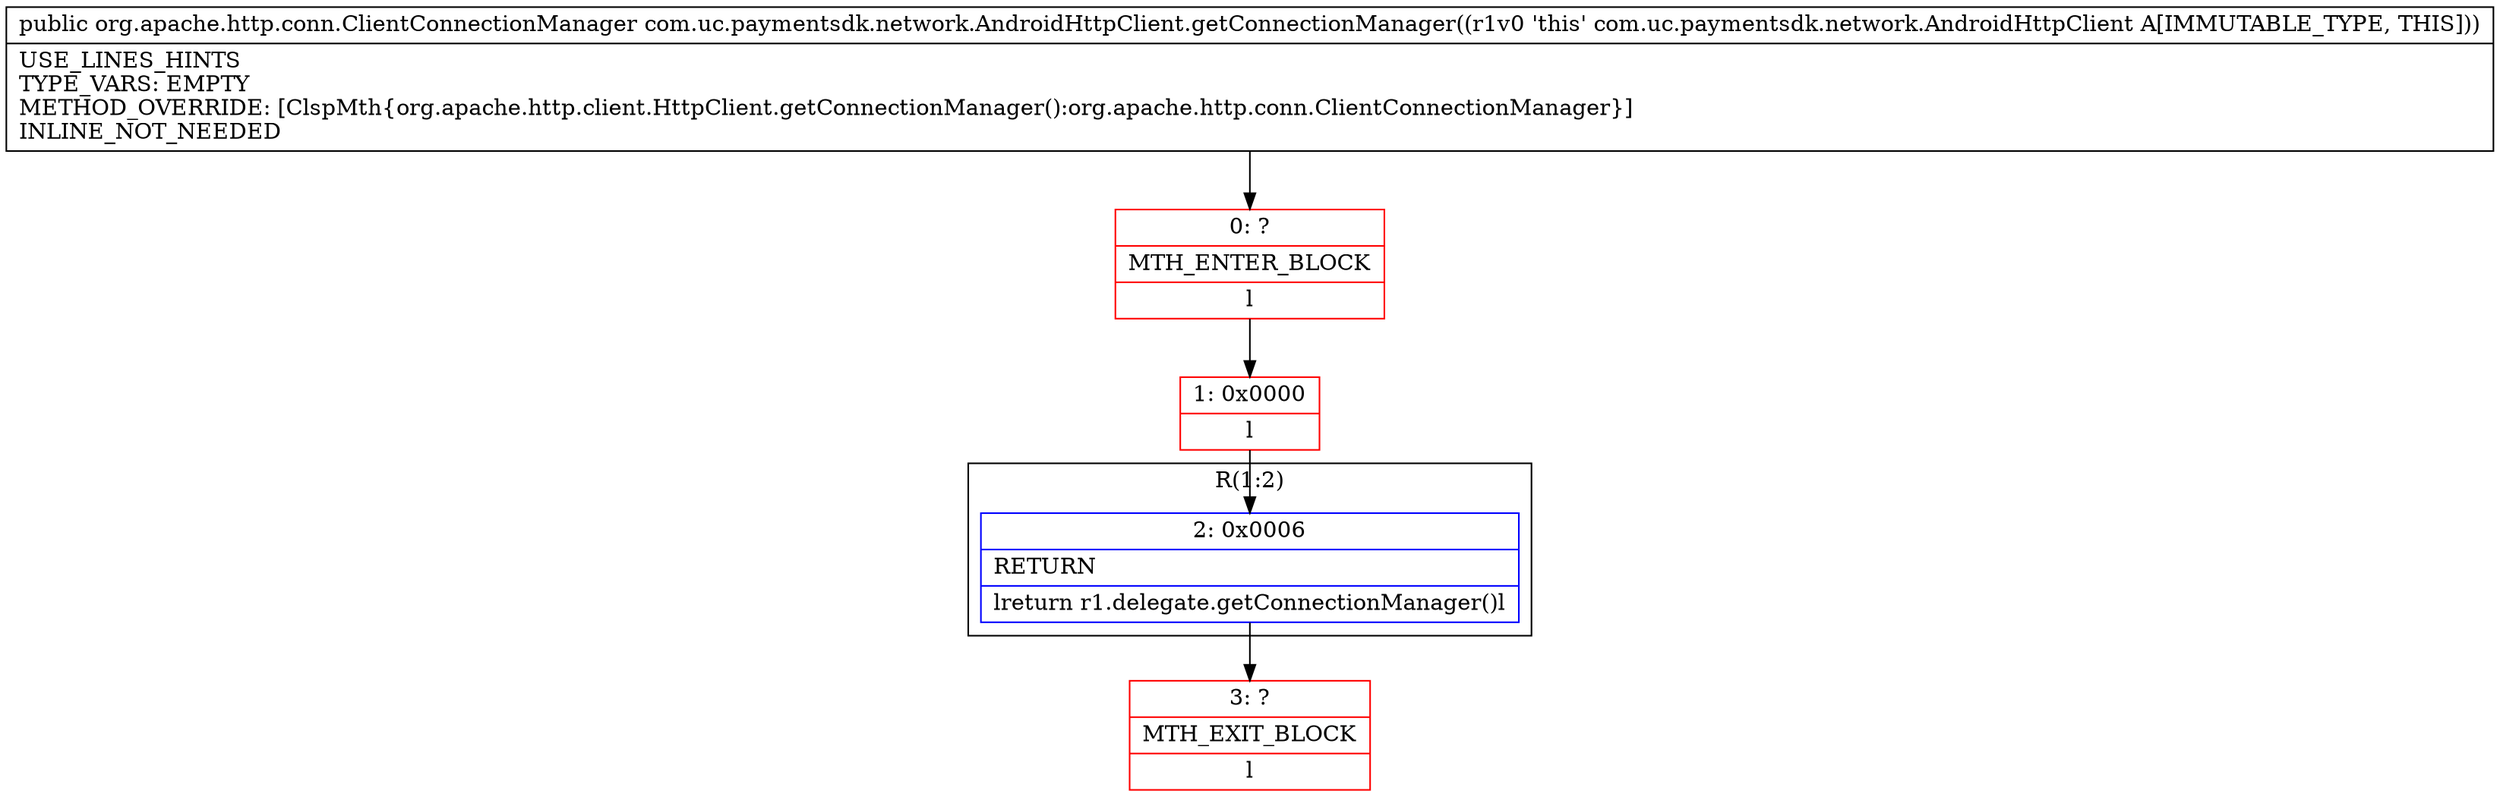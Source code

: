 digraph "CFG forcom.uc.paymentsdk.network.AndroidHttpClient.getConnectionManager()Lorg\/apache\/http\/conn\/ClientConnectionManager;" {
subgraph cluster_Region_970722476 {
label = "R(1:2)";
node [shape=record,color=blue];
Node_2 [shape=record,label="{2\:\ 0x0006|RETURN\l|lreturn r1.delegate.getConnectionManager()l}"];
}
Node_0 [shape=record,color=red,label="{0\:\ ?|MTH_ENTER_BLOCK\l|l}"];
Node_1 [shape=record,color=red,label="{1\:\ 0x0000|l}"];
Node_3 [shape=record,color=red,label="{3\:\ ?|MTH_EXIT_BLOCK\l|l}"];
MethodNode[shape=record,label="{public org.apache.http.conn.ClientConnectionManager com.uc.paymentsdk.network.AndroidHttpClient.getConnectionManager((r1v0 'this' com.uc.paymentsdk.network.AndroidHttpClient A[IMMUTABLE_TYPE, THIS]))  | USE_LINES_HINTS\lTYPE_VARS: EMPTY\lMETHOD_OVERRIDE: [ClspMth\{org.apache.http.client.HttpClient.getConnectionManager():org.apache.http.conn.ClientConnectionManager\}]\lINLINE_NOT_NEEDED\l}"];
MethodNode -> Node_0;
Node_2 -> Node_3;
Node_0 -> Node_1;
Node_1 -> Node_2;
}

